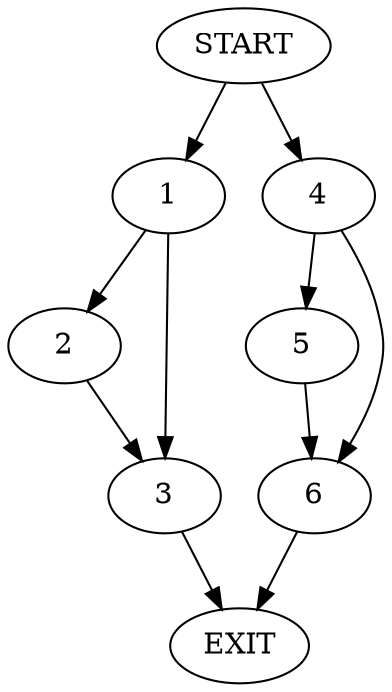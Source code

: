 digraph {
0 [label="START"]
7 [label="EXIT"]
0 -> 1
1 -> 2
1 -> 3
3 -> 7
2 -> 3
0 -> 4
4 -> 5
4 -> 6
5 -> 6
6 -> 7
}
